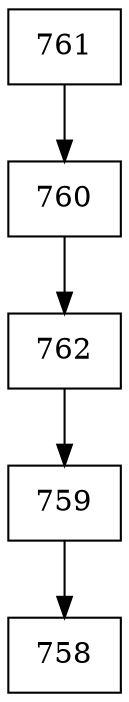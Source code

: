 digraph G {
  node [shape=record];
  node0 [label="{761}"];
  node0 -> node1;
  node1 [label="{760}"];
  node1 -> node2;
  node2 [label="{762}"];
  node2 -> node3;
  node3 [label="{759}"];
  node3 -> node4;
  node4 [label="{758}"];
}
